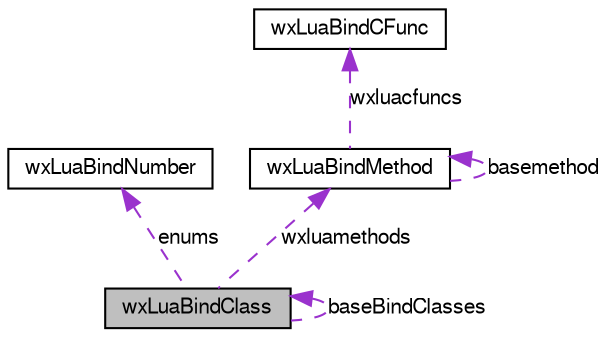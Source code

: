 digraph G
{
  edge [fontname="FreeSans",fontsize="10",labelfontname="FreeSans",labelfontsize="10"];
  node [fontname="FreeSans",fontsize="10",shape=record];
  Node1 [label="wxLuaBindClass",height=0.2,width=0.4,color="black", fillcolor="grey75", style="filled" fontcolor="black"];
  Node2 -> Node1 [dir=back,color="darkorchid3",fontsize="10",style="dashed",label="enums",fontname="FreeSans"];
  Node2 [label="wxLuaBindNumber",height=0.2,width=0.4,color="black", fillcolor="white", style="filled",URL="$structwxLuaBindNumber.html"];
  Node1 -> Node1 [dir=back,color="darkorchid3",fontsize="10",style="dashed",label="baseBindClasses",fontname="FreeSans"];
  Node3 -> Node1 [dir=back,color="darkorchid3",fontsize="10",style="dashed",label="wxluamethods",fontname="FreeSans"];
  Node3 [label="wxLuaBindMethod",height=0.2,width=0.4,color="black", fillcolor="white", style="filled",URL="$structwxLuaBindMethod.html"];
  Node4 -> Node3 [dir=back,color="darkorchid3",fontsize="10",style="dashed",label="wxluacfuncs",fontname="FreeSans"];
  Node4 [label="wxLuaBindCFunc",height=0.2,width=0.4,color="black", fillcolor="white", style="filled",URL="$structwxLuaBindCFunc.html"];
  Node3 -> Node3 [dir=back,color="darkorchid3",fontsize="10",style="dashed",label="basemethod",fontname="FreeSans"];
}
